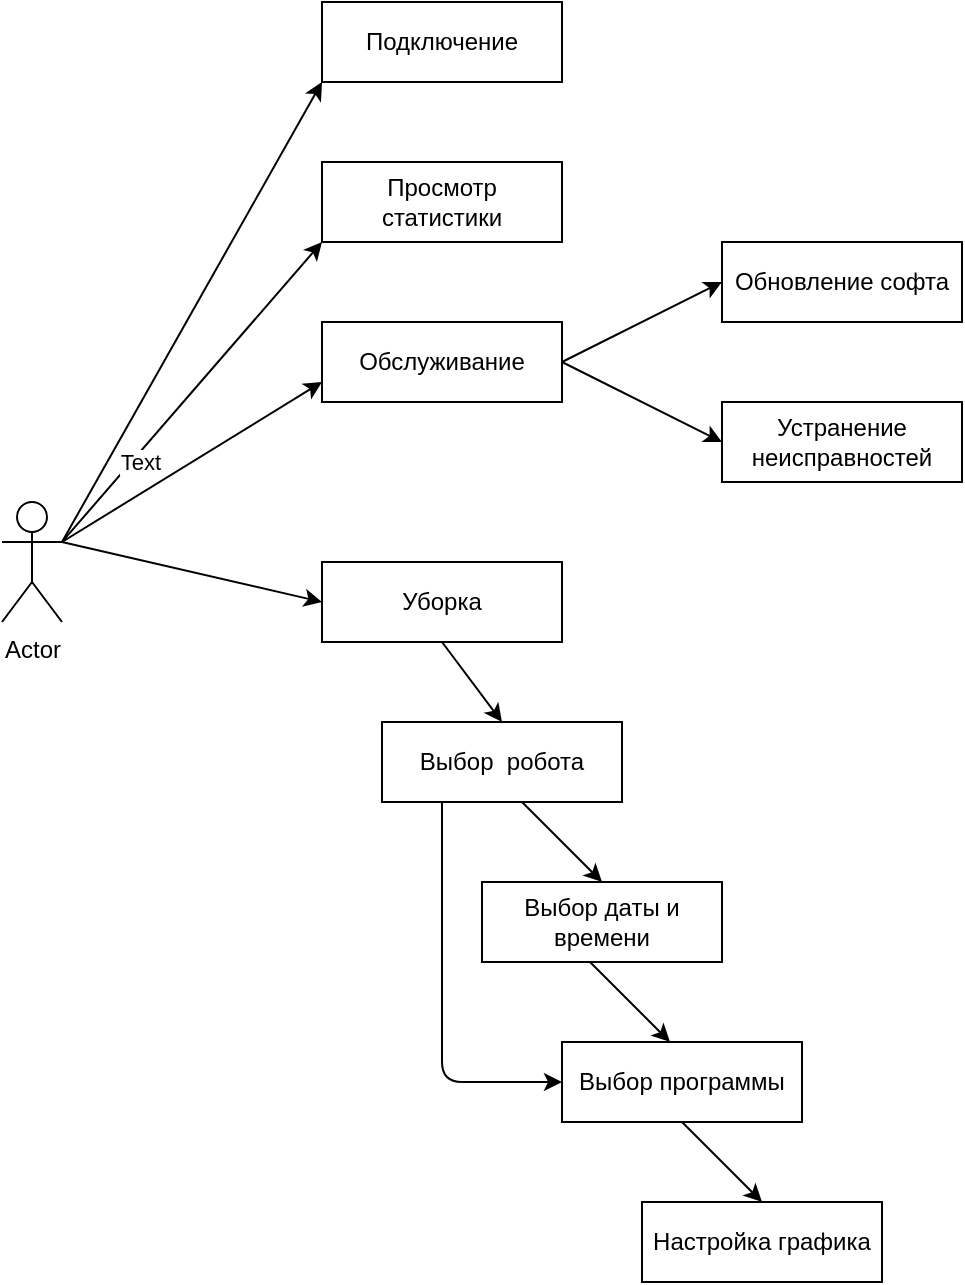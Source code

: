 <mxfile>
    <diagram name="Страница — 1" id="y70fkyiN0fzq9ZowFCxD">
        <mxGraphModel dx="753" dy="496" grid="1" gridSize="10" guides="1" tooltips="1" connect="1" arrows="1" fold="1" page="1" pageScale="1" pageWidth="827" pageHeight="1169" math="0" shadow="0">
            <root>
                <mxCell id="0"/>
                <mxCell id="1" parent="0"/>
                <mxCell id="_-Nda1ACslooC5I4g-jt-1" value="Actor" style="shape=umlActor;verticalLabelPosition=bottom;verticalAlign=top;html=1;outlineConnect=0;" parent="1" vertex="1">
                    <mxGeometry x="80" y="330" width="30" height="60" as="geometry"/>
                </mxCell>
                <mxCell id="_-Nda1ACslooC5I4g-jt-2" value="Подключение" style="rounded=0;whiteSpace=wrap;html=1;" parent="1" vertex="1">
                    <mxGeometry x="240" y="80" width="120" height="40" as="geometry"/>
                </mxCell>
                <mxCell id="_-Nda1ACslooC5I4g-jt-3" value="Просмотр статистики" style="rounded=0;whiteSpace=wrap;html=1;" parent="1" vertex="1">
                    <mxGeometry x="240" y="160" width="120" height="40" as="geometry"/>
                </mxCell>
                <mxCell id="_-Nda1ACslooC5I4g-jt-4" value="Обслуживание" style="rounded=0;whiteSpace=wrap;html=1;" parent="1" vertex="1">
                    <mxGeometry x="240" y="240" width="120" height="40" as="geometry"/>
                </mxCell>
                <mxCell id="_-Nda1ACslooC5I4g-jt-5" value="Обновление софта" style="rounded=0;whiteSpace=wrap;html=1;" parent="1" vertex="1">
                    <mxGeometry x="440" y="200" width="120" height="40" as="geometry"/>
                </mxCell>
                <mxCell id="_-Nda1ACslooC5I4g-jt-6" value="" style="rounded=0;whiteSpace=wrap;html=1;" parent="1" vertex="1">
                    <mxGeometry x="350" y="360" width="120" as="geometry"/>
                </mxCell>
                <mxCell id="_-Nda1ACslooC5I4g-jt-7" value="Устранение неисправностей" style="rounded=0;whiteSpace=wrap;html=1;" parent="1" vertex="1">
                    <mxGeometry x="440" y="280" width="120" height="40" as="geometry"/>
                </mxCell>
                <mxCell id="_-Nda1ACslooC5I4g-jt-10" value="Уборка" style="rounded=0;whiteSpace=wrap;html=1;" parent="1" vertex="1">
                    <mxGeometry x="240" y="360" width="120" height="40" as="geometry"/>
                </mxCell>
                <mxCell id="2" style="edgeStyle=none;html=1;exitX=0.25;exitY=1;exitDx=0;exitDy=0;entryX=0;entryY=0.5;entryDx=0;entryDy=0;" edge="1" parent="1" source="_-Nda1ACslooC5I4g-jt-11" target="_-Nda1ACslooC5I4g-jt-12">
                    <mxGeometry relative="1" as="geometry">
                        <Array as="points">
                            <mxPoint x="300" y="620"/>
                        </Array>
                    </mxGeometry>
                </mxCell>
                <mxCell id="_-Nda1ACslooC5I4g-jt-11" value="Выбор&amp;nbsp; робота" style="rounded=0;whiteSpace=wrap;html=1;" parent="1" vertex="1">
                    <mxGeometry x="270" y="440" width="120" height="40" as="geometry"/>
                </mxCell>
                <mxCell id="_-Nda1ACslooC5I4g-jt-12" value="Выбор программы" style="rounded=0;whiteSpace=wrap;html=1;" parent="1" vertex="1">
                    <mxGeometry x="360" y="600" width="120" height="40" as="geometry"/>
                </mxCell>
                <mxCell id="_-Nda1ACslooC5I4g-jt-14" value="Выбор даты и времени" style="rounded=0;whiteSpace=wrap;html=1;" parent="1" vertex="1">
                    <mxGeometry x="320" y="520" width="120" height="40" as="geometry"/>
                </mxCell>
                <mxCell id="_-Nda1ACslooC5I4g-jt-15" value="Настройка графика" style="rounded=0;whiteSpace=wrap;html=1;" parent="1" vertex="1">
                    <mxGeometry x="400" y="680" width="120" height="40" as="geometry"/>
                </mxCell>
                <mxCell id="_-Nda1ACslooC5I4g-jt-16" value="" style="endArrow=classic;html=1;rounded=0;entryX=0;entryY=1;entryDx=0;entryDy=0;exitX=1;exitY=0.333;exitDx=0;exitDy=0;exitPerimeter=0;" parent="1" source="_-Nda1ACslooC5I4g-jt-1" target="_-Nda1ACslooC5I4g-jt-2" edge="1">
                    <mxGeometry width="50" height="50" relative="1" as="geometry">
                        <mxPoint x="100" y="330" as="sourcePoint"/>
                        <mxPoint x="190" y="270" as="targetPoint"/>
                        <Array as="points"/>
                    </mxGeometry>
                </mxCell>
                <mxCell id="_-Nda1ACslooC5I4g-jt-17" value="" style="endArrow=classic;html=1;rounded=0;entryX=0;entryY=1;entryDx=0;entryDy=0;exitX=1;exitY=0.333;exitDx=0;exitDy=0;exitPerimeter=0;" parent="1" source="_-Nda1ACslooC5I4g-jt-1" target="_-Nda1ACslooC5I4g-jt-3" edge="1">
                    <mxGeometry width="50" height="50" relative="1" as="geometry">
                        <mxPoint x="120" y="340" as="sourcePoint"/>
                        <mxPoint x="170" y="290" as="targetPoint"/>
                    </mxGeometry>
                </mxCell>
                <mxCell id="_-Nda1ACslooC5I4g-jt-18" value="Text" style="edgeLabel;html=1;align=center;verticalAlign=middle;resizable=0;points=[];" parent="_-Nda1ACslooC5I4g-jt-17" vertex="1" connectable="0">
                    <mxGeometry x="-0.44" y="-3" relative="1" as="geometry">
                        <mxPoint as="offset"/>
                    </mxGeometry>
                </mxCell>
                <mxCell id="_-Nda1ACslooC5I4g-jt-19" value="" style="endArrow=classic;html=1;rounded=0;entryX=0;entryY=0.75;entryDx=0;entryDy=0;" parent="1" target="_-Nda1ACslooC5I4g-jt-4" edge="1">
                    <mxGeometry width="50" height="50" relative="1" as="geometry">
                        <mxPoint x="110" y="350" as="sourcePoint"/>
                        <mxPoint x="160" y="300" as="targetPoint"/>
                    </mxGeometry>
                </mxCell>
                <mxCell id="_-Nda1ACslooC5I4g-jt-21" value="" style="endArrow=classic;html=1;rounded=0;entryX=0;entryY=0.5;entryDx=0;entryDy=0;" parent="1" target="_-Nda1ACslooC5I4g-jt-5" edge="1">
                    <mxGeometry width="50" height="50" relative="1" as="geometry">
                        <mxPoint x="360" y="260" as="sourcePoint"/>
                        <mxPoint x="410" y="210" as="targetPoint"/>
                    </mxGeometry>
                </mxCell>
                <mxCell id="_-Nda1ACslooC5I4g-jt-22" value="" style="endArrow=classic;html=1;rounded=0;entryX=0;entryY=0.5;entryDx=0;entryDy=0;" parent="1" target="_-Nda1ACslooC5I4g-jt-7" edge="1">
                    <mxGeometry width="50" height="50" relative="1" as="geometry">
                        <mxPoint x="360" y="260" as="sourcePoint"/>
                        <mxPoint x="440" y="220" as="targetPoint"/>
                    </mxGeometry>
                </mxCell>
                <mxCell id="_-Nda1ACslooC5I4g-jt-23" value="" style="endArrow=classic;html=1;rounded=0;entryX=0;entryY=0.5;entryDx=0;entryDy=0;" parent="1" target="_-Nda1ACslooC5I4g-jt-10" edge="1">
                    <mxGeometry width="50" height="50" relative="1" as="geometry">
                        <mxPoint x="110" y="350" as="sourcePoint"/>
                        <mxPoint x="160" y="300" as="targetPoint"/>
                    </mxGeometry>
                </mxCell>
                <mxCell id="_-Nda1ACslooC5I4g-jt-24" value="" style="endArrow=classic;html=1;rounded=0;entryX=0.5;entryY=0;entryDx=0;entryDy=0;" parent="1" target="_-Nda1ACslooC5I4g-jt-11" edge="1">
                    <mxGeometry width="50" height="50" relative="1" as="geometry">
                        <mxPoint x="300" y="400" as="sourcePoint"/>
                        <mxPoint x="350" y="350" as="targetPoint"/>
                    </mxGeometry>
                </mxCell>
                <mxCell id="_-Nda1ACslooC5I4g-jt-25" value="" style="endArrow=classic;html=1;rounded=0;entryX=0.5;entryY=0;entryDx=0;entryDy=0;" parent="1" edge="1">
                    <mxGeometry width="50" height="50" relative="1" as="geometry">
                        <mxPoint x="340" y="480" as="sourcePoint"/>
                        <mxPoint x="380" y="520" as="targetPoint"/>
                    </mxGeometry>
                </mxCell>
                <mxCell id="_-Nda1ACslooC5I4g-jt-27" value="" style="endArrow=classic;html=1;rounded=0;entryX=0.5;entryY=0;entryDx=0;entryDy=0;" parent="1" edge="1">
                    <mxGeometry width="50" height="50" relative="1" as="geometry">
                        <mxPoint x="420" y="640" as="sourcePoint"/>
                        <mxPoint x="460" y="680" as="targetPoint"/>
                        <Array as="points">
                            <mxPoint x="440" y="660"/>
                        </Array>
                    </mxGeometry>
                </mxCell>
                <mxCell id="_-Nda1ACslooC5I4g-jt-28" value="" style="endArrow=classic;html=1;rounded=0;entryX=0.5;entryY=0;entryDx=0;entryDy=0;" parent="1" edge="1">
                    <mxGeometry width="50" height="50" relative="1" as="geometry">
                        <mxPoint x="374" y="560" as="sourcePoint"/>
                        <mxPoint x="414" y="600" as="targetPoint"/>
                        <Array as="points">
                            <mxPoint x="394" y="580"/>
                        </Array>
                    </mxGeometry>
                </mxCell>
            </root>
        </mxGraphModel>
    </diagram>
</mxfile>